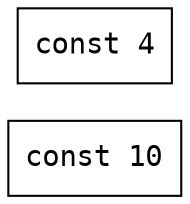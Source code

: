 digraph DF {
  rankdir=LR;
  node [shape=box,fontname="monospace"];
  0 [label="const 10"];
  1 [label="const 4"];
}
